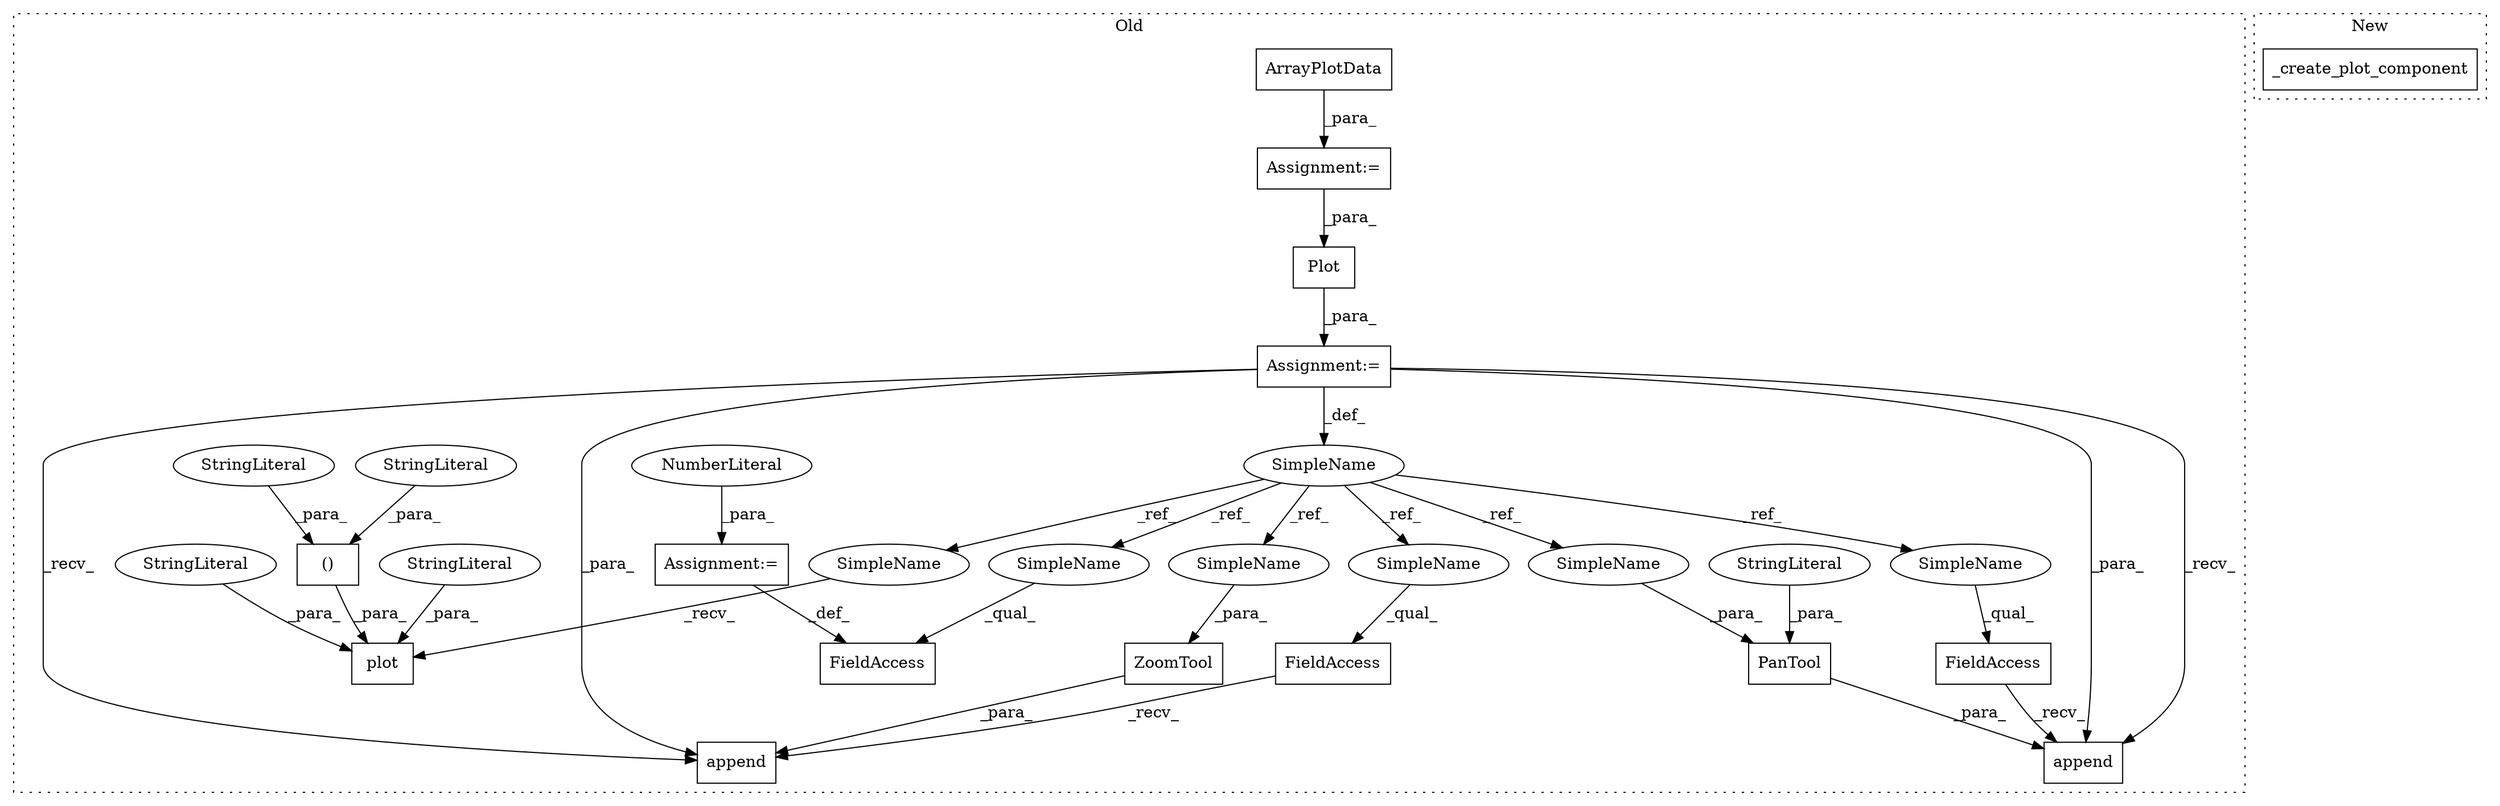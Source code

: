 digraph G {
subgraph cluster0 {
1 [label="ZoomTool" a="32" s="1268,1293" l="9,1" shape="box"];
3 [label="SimpleName" a="42" s="994" l="4" shape="ellipse"];
4 [label="PanTool" a="32" s="1235,1255" l="8,1" shape="box"];
5 [label="FieldAccess" a="22" s="1300" l="13" shape="box"];
6 [label="FieldAccess" a="22" s="1217" l="10" shape="box"];
7 [label="Assignment:=" a="7" s="998" l="1" shape="box"];
8 [label="Assignment:=" a="7" s="916" l="1" shape="box"];
9 [label="append" a="32" s="1314,1325" l="7,1" shape="box"];
10 [label="ArrayPlotData" a="32" s="917" l="15" shape="box"];
11 [label="Plot" a="32" s="999,1006" l="5,1" shape="box"];
12 [label="append" a="32" s="1228,1256" l="7,1" shape="box"];
13 [label="plot" a="32" s="1018,1113" l="10,1" shape="box"];
14 [label="()" a="106" s="1028" l="27" shape="box"];
15 [label="StringLiteral" a="45" s="1067" l="8" shape="ellipse"];
16 [label="StringLiteral" a="45" s="1095" l="8" shape="ellipse"];
17 [label="StringLiteral" a="45" s="1028" l="7" shape="ellipse"];
18 [label="StringLiteral" a="45" s="1048" l="7" shape="ellipse"];
19 [label="StringLiteral" a="45" s="1248" l="7" shape="ellipse"];
20 [label="FieldAccess" a="22" s="1171" l="15" shape="box"];
21 [label="Assignment:=" a="7" s="1186" l="1" shape="box"];
22 [label="NumberLiteral" a="34" s="1187" l="3" shape="ellipse"];
23 [label="SimpleName" a="42" s="1171" l="4" shape="ellipse"];
24 [label="SimpleName" a="42" s="1013" l="4" shape="ellipse"];
25 [label="SimpleName" a="42" s="1300" l="4" shape="ellipse"];
26 [label="SimpleName" a="42" s="1243" l="4" shape="ellipse"];
27 [label="SimpleName" a="42" s="1277" l="4" shape="ellipse"];
28 [label="SimpleName" a="42" s="1217" l="4" shape="ellipse"];
label = "Old";
style="dotted";
}
subgraph cluster1 {
2 [label="_create_plot_component" a="32" s="2203" l="24" shape="box"];
label = "New";
style="dotted";
}
1 -> 9 [label="_para_"];
3 -> 28 [label="_ref_"];
3 -> 24 [label="_ref_"];
3 -> 27 [label="_ref_"];
3 -> 25 [label="_ref_"];
3 -> 26 [label="_ref_"];
3 -> 23 [label="_ref_"];
4 -> 12 [label="_para_"];
5 -> 9 [label="_recv_"];
6 -> 12 [label="_recv_"];
7 -> 9 [label="_recv_"];
7 -> 12 [label="_para_"];
7 -> 12 [label="_recv_"];
7 -> 3 [label="_def_"];
7 -> 9 [label="_para_"];
8 -> 11 [label="_para_"];
10 -> 8 [label="_para_"];
11 -> 7 [label="_para_"];
14 -> 13 [label="_para_"];
15 -> 13 [label="_para_"];
16 -> 13 [label="_para_"];
17 -> 14 [label="_para_"];
18 -> 14 [label="_para_"];
19 -> 4 [label="_para_"];
21 -> 20 [label="_def_"];
22 -> 21 [label="_para_"];
23 -> 20 [label="_qual_"];
24 -> 13 [label="_recv_"];
25 -> 5 [label="_qual_"];
26 -> 4 [label="_para_"];
27 -> 1 [label="_para_"];
28 -> 6 [label="_qual_"];
}